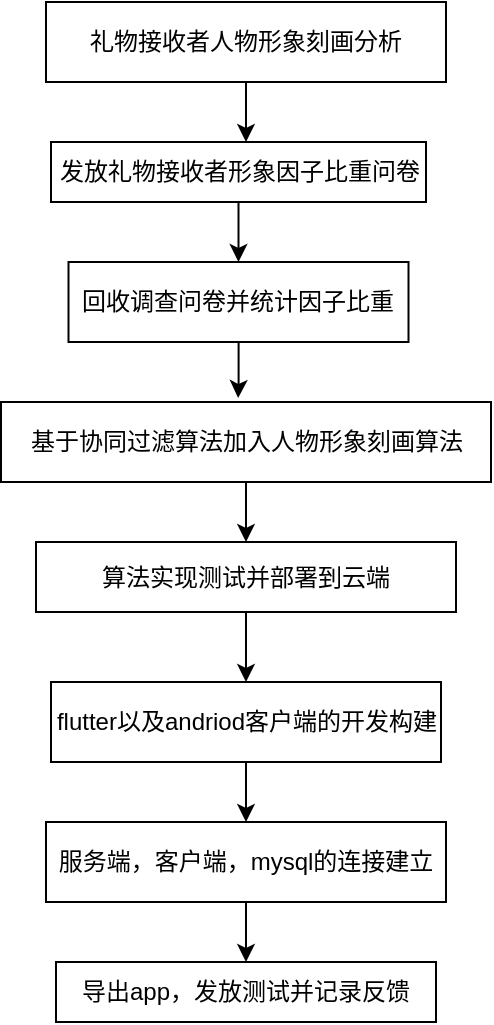 <mxfile version="14.1.2" type="github">
  <diagram id="tc3lEOw6681RFRZdU92T" name="Page-1">
    <mxGraphModel dx="1185" dy="588" grid="1" gridSize="10" guides="1" tooltips="1" connect="1" arrows="1" fold="1" page="1" pageScale="1" pageWidth="827" pageHeight="1169" math="0" shadow="0">
      <root>
        <mxCell id="0" />
        <mxCell id="1" parent="0" />
        <mxCell id="nCcowX3dBiI-AIc2eQVW-11" style="edgeStyle=orthogonalEdgeStyle;rounded=0;orthogonalLoop=1;jettySize=auto;html=1;entryX=0.52;entryY=0;entryDx=0;entryDy=0;entryPerimeter=0;" edge="1" parent="1" source="nCcowX3dBiI-AIc2eQVW-1" target="nCcowX3dBiI-AIc2eQVW-2">
          <mxGeometry relative="1" as="geometry" />
        </mxCell>
        <mxCell id="nCcowX3dBiI-AIc2eQVW-1" value="&lt;font style=&quot;vertical-align: inherit&quot;&gt;&lt;font style=&quot;vertical-align: inherit&quot;&gt;礼物接收者人物形象刻画分析&lt;/font&gt;&lt;/font&gt;" style="rounded=0;whiteSpace=wrap;html=1;" vertex="1" parent="1">
          <mxGeometry x="345" y="110" width="200" height="40" as="geometry" />
        </mxCell>
        <mxCell id="nCcowX3dBiI-AIc2eQVW-13" style="edgeStyle=orthogonalEdgeStyle;rounded=0;orthogonalLoop=1;jettySize=auto;html=1;entryX=0.5;entryY=0;entryDx=0;entryDy=0;" edge="1" parent="1" source="nCcowX3dBiI-AIc2eQVW-2" target="nCcowX3dBiI-AIc2eQVW-3">
          <mxGeometry relative="1" as="geometry" />
        </mxCell>
        <mxCell id="nCcowX3dBiI-AIc2eQVW-2" value="&lt;font style=&quot;vertical-align: inherit&quot;&gt;&lt;font style=&quot;vertical-align: inherit&quot;&gt;发放礼物接收者形象因子比重问卷&lt;/font&gt;&lt;/font&gt;" style="rounded=0;whiteSpace=wrap;html=1;" vertex="1" parent="1">
          <mxGeometry x="347.5" y="180" width="187.5" height="30" as="geometry" />
        </mxCell>
        <mxCell id="nCcowX3dBiI-AIc2eQVW-14" style="edgeStyle=orthogonalEdgeStyle;rounded=0;orthogonalLoop=1;jettySize=auto;html=1;entryX=0.484;entryY=-0.05;entryDx=0;entryDy=0;entryPerimeter=0;" edge="1" parent="1" source="nCcowX3dBiI-AIc2eQVW-3" target="nCcowX3dBiI-AIc2eQVW-4">
          <mxGeometry relative="1" as="geometry" />
        </mxCell>
        <mxCell id="nCcowX3dBiI-AIc2eQVW-3" value="&lt;font style=&quot;vertical-align: inherit&quot;&gt;&lt;font style=&quot;vertical-align: inherit&quot;&gt;回收调查问卷并统计因子比重&lt;/font&gt;&lt;/font&gt;" style="rounded=0;whiteSpace=wrap;html=1;" vertex="1" parent="1">
          <mxGeometry x="356.25" y="240" width="170" height="40" as="geometry" />
        </mxCell>
        <mxCell id="nCcowX3dBiI-AIc2eQVW-15" style="edgeStyle=orthogonalEdgeStyle;rounded=0;orthogonalLoop=1;jettySize=auto;html=1;entryX=0.5;entryY=0;entryDx=0;entryDy=0;" edge="1" parent="1" source="nCcowX3dBiI-AIc2eQVW-4" target="nCcowX3dBiI-AIc2eQVW-5">
          <mxGeometry relative="1" as="geometry" />
        </mxCell>
        <mxCell id="nCcowX3dBiI-AIc2eQVW-4" value="基于协同过滤算法加入人物形象刻画算法" style="rounded=0;whiteSpace=wrap;html=1;" vertex="1" parent="1">
          <mxGeometry x="322.5" y="310" width="245" height="40" as="geometry" />
        </mxCell>
        <mxCell id="nCcowX3dBiI-AIc2eQVW-16" style="edgeStyle=orthogonalEdgeStyle;rounded=0;orthogonalLoop=1;jettySize=auto;html=1;entryX=0.5;entryY=0;entryDx=0;entryDy=0;" edge="1" parent="1" source="nCcowX3dBiI-AIc2eQVW-5" target="nCcowX3dBiI-AIc2eQVW-6">
          <mxGeometry relative="1" as="geometry" />
        </mxCell>
        <mxCell id="nCcowX3dBiI-AIc2eQVW-5" value="&lt;font style=&quot;vertical-align: inherit&quot;&gt;&lt;font style=&quot;vertical-align: inherit&quot;&gt;算法实现测试并部署到云端&lt;/font&gt;&lt;/font&gt;" style="rounded=0;whiteSpace=wrap;html=1;" vertex="1" parent="1">
          <mxGeometry x="340" y="380" width="210" height="35" as="geometry" />
        </mxCell>
        <mxCell id="nCcowX3dBiI-AIc2eQVW-17" style="edgeStyle=orthogonalEdgeStyle;rounded=0;orthogonalLoop=1;jettySize=auto;html=1;entryX=0.5;entryY=0;entryDx=0;entryDy=0;" edge="1" parent="1" source="nCcowX3dBiI-AIc2eQVW-6" target="nCcowX3dBiI-AIc2eQVW-7">
          <mxGeometry relative="1" as="geometry" />
        </mxCell>
        <mxCell id="nCcowX3dBiI-AIc2eQVW-6" value="flutter以及andriod客户端的开发构建" style="rounded=0;whiteSpace=wrap;html=1;" vertex="1" parent="1">
          <mxGeometry x="347.5" y="450" width="195" height="40" as="geometry" />
        </mxCell>
        <mxCell id="nCcowX3dBiI-AIc2eQVW-18" style="edgeStyle=orthogonalEdgeStyle;rounded=0;orthogonalLoop=1;jettySize=auto;html=1;entryX=0.5;entryY=0;entryDx=0;entryDy=0;" edge="1" parent="1" source="nCcowX3dBiI-AIc2eQVW-7" target="nCcowX3dBiI-AIc2eQVW-8">
          <mxGeometry relative="1" as="geometry" />
        </mxCell>
        <mxCell id="nCcowX3dBiI-AIc2eQVW-7" value="服务端，客户端，mysql的连接建立" style="rounded=0;whiteSpace=wrap;html=1;" vertex="1" parent="1">
          <mxGeometry x="345" y="520" width="200" height="40" as="geometry" />
        </mxCell>
        <mxCell id="nCcowX3dBiI-AIc2eQVW-8" value="导出app，发放测试并记录反馈" style="rounded=0;whiteSpace=wrap;html=1;" vertex="1" parent="1">
          <mxGeometry x="350" y="590" width="190" height="30" as="geometry" />
        </mxCell>
      </root>
    </mxGraphModel>
  </diagram>
</mxfile>
